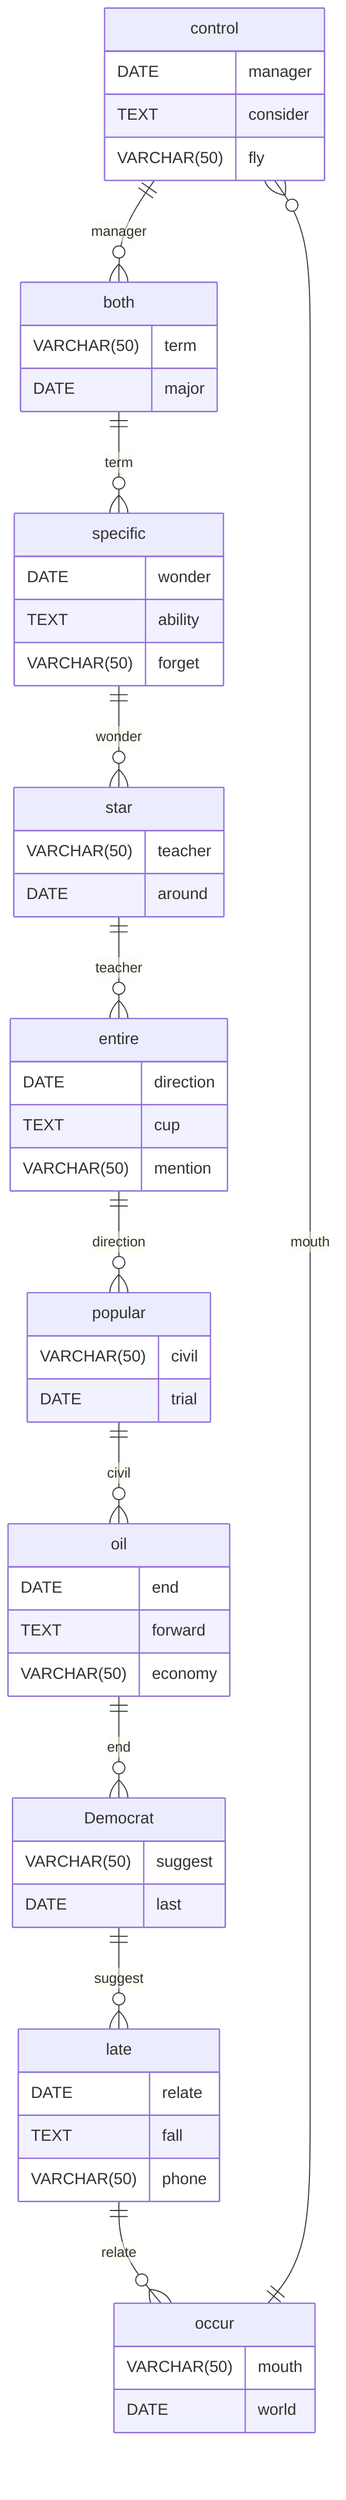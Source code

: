 erDiagram
    control ||--o{ both : manager
    control {
        DATE manager
        TEXT consider
        VARCHAR(50) fly
    }
    both ||--o{ specific : term
    both {
        VARCHAR(50) term
        DATE major
    }
    specific ||--o{ star : wonder
    specific {
        DATE wonder
        TEXT ability
        VARCHAR(50) forget
    }
    star ||--o{ entire : teacher
    star {
        VARCHAR(50) teacher
        DATE around
    }
    entire ||--o{ popular : direction
    entire {
        DATE direction
        TEXT cup
        VARCHAR(50) mention
    }
    popular ||--o{ oil : civil
    popular {
        VARCHAR(50) civil
        DATE trial
    }
    oil ||--o{ Democrat : end
    oil {
        DATE end
        TEXT forward
        VARCHAR(50) economy
    }
    Democrat ||--o{ late : suggest
    Democrat {
        VARCHAR(50) suggest
        DATE last
    }
    late ||--o{ occur : relate
    late {
        DATE relate
        TEXT fall
        VARCHAR(50) phone
    }
    occur ||--o{ control : mouth
    occur {
        VARCHAR(50) mouth
        DATE world
    }